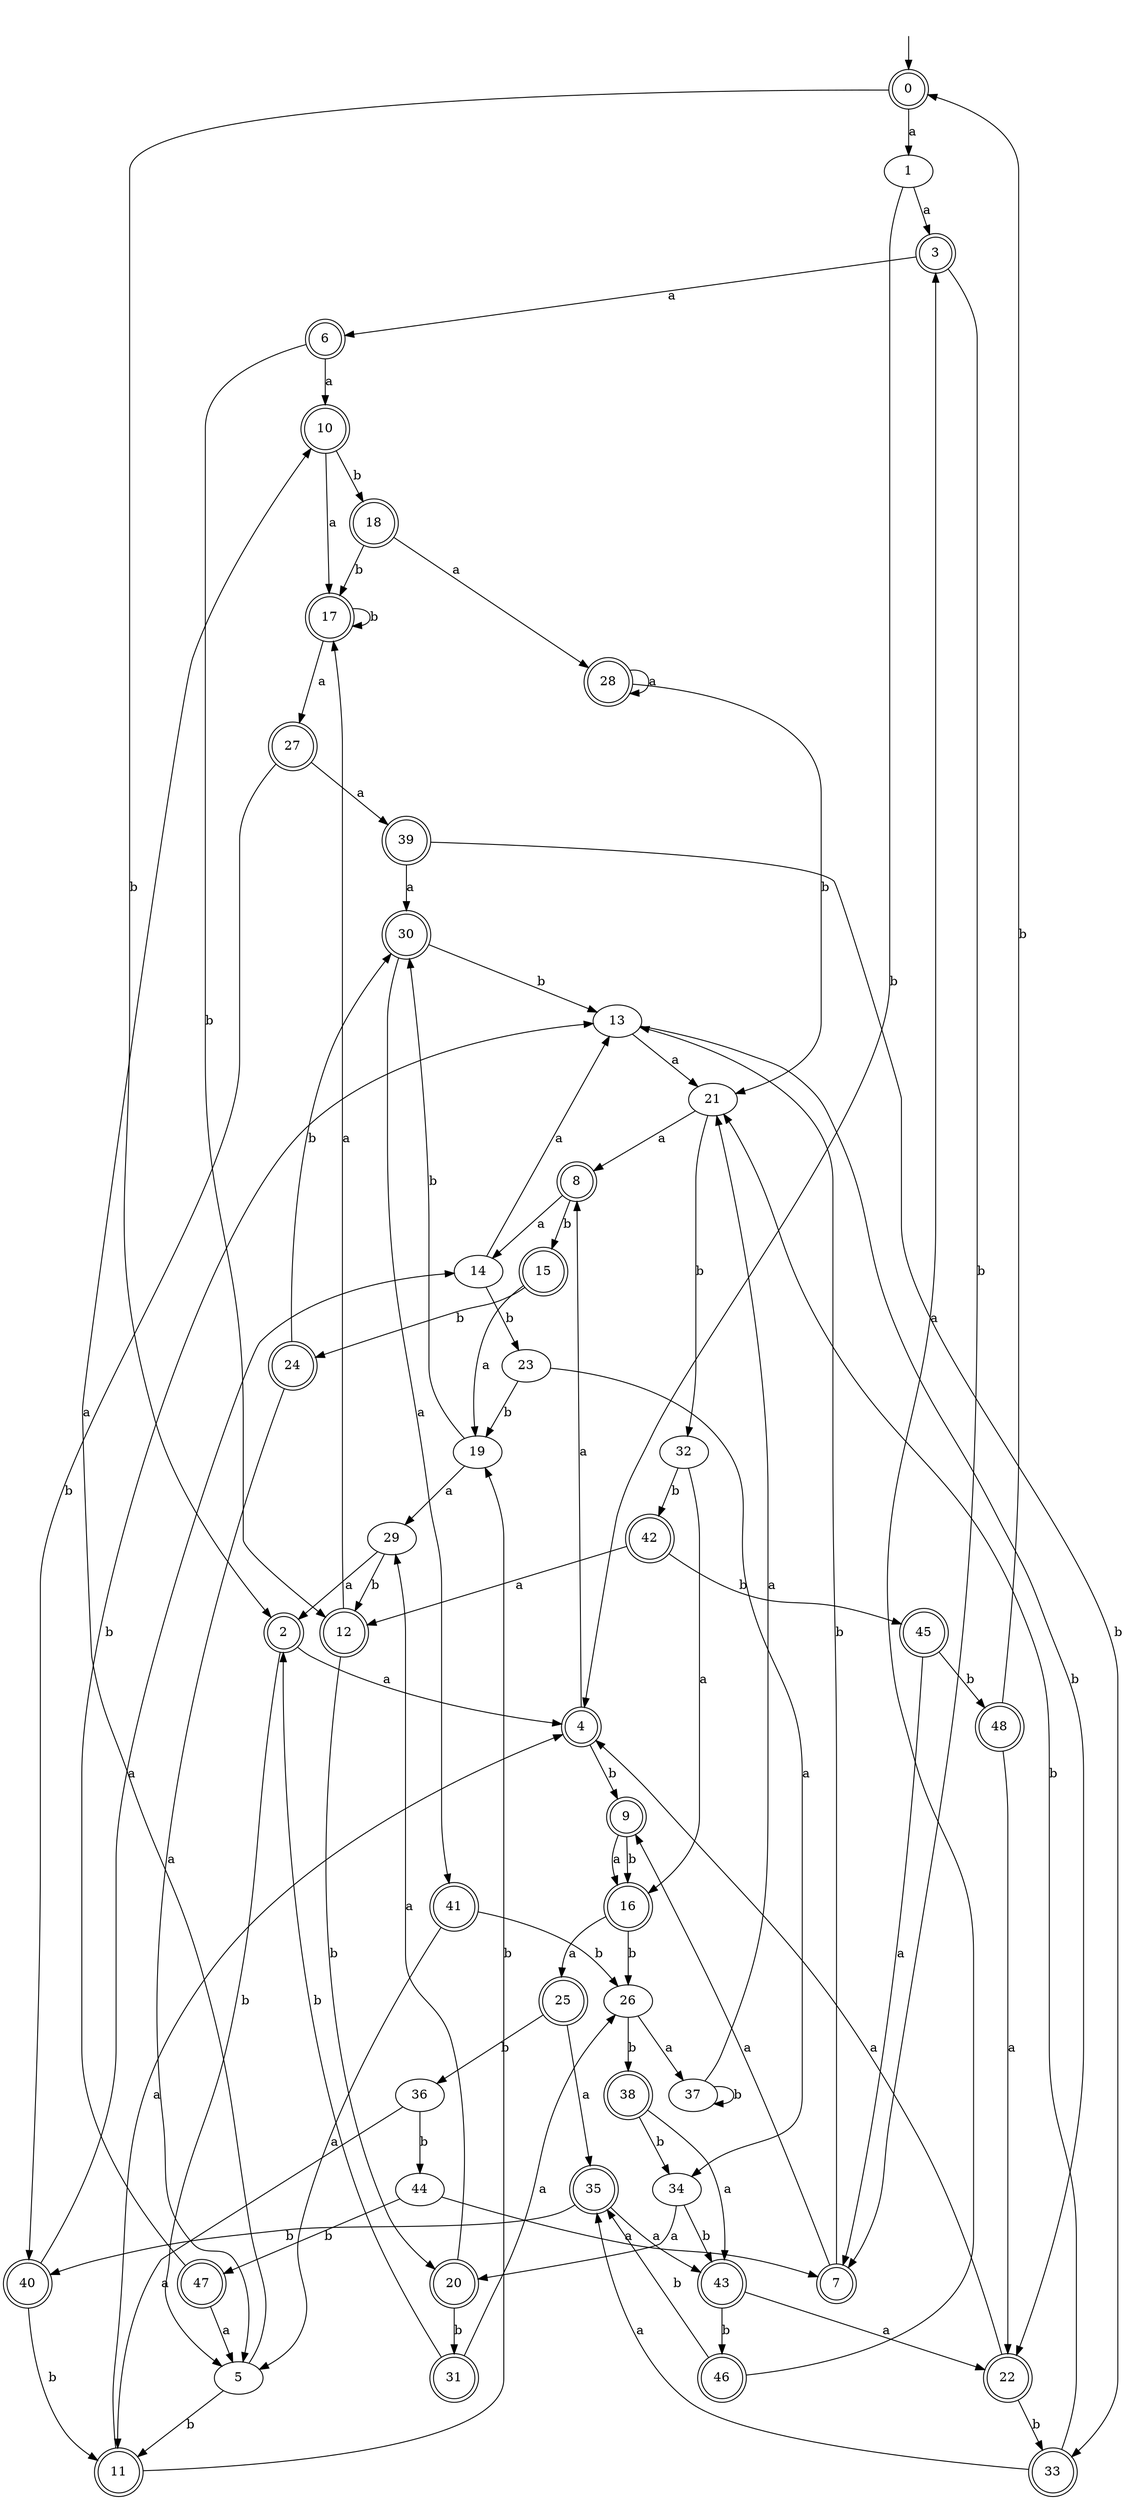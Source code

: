 digraph RandomDFA {
  __start0 [label="", shape=none];
  __start0 -> 0 [label=""];
  0 [shape=circle] [shape=doublecircle]
  0 -> 1 [label="a"]
  0 -> 2 [label="b"]
  1
  1 -> 3 [label="a"]
  1 -> 4 [label="b"]
  2 [shape=doublecircle]
  2 -> 4 [label="a"]
  2 -> 5 [label="b"]
  3 [shape=doublecircle]
  3 -> 6 [label="a"]
  3 -> 7 [label="b"]
  4 [shape=doublecircle]
  4 -> 8 [label="a"]
  4 -> 9 [label="b"]
  5
  5 -> 10 [label="a"]
  5 -> 11 [label="b"]
  6 [shape=doublecircle]
  6 -> 10 [label="a"]
  6 -> 12 [label="b"]
  7 [shape=doublecircle]
  7 -> 9 [label="a"]
  7 -> 13 [label="b"]
  8 [shape=doublecircle]
  8 -> 14 [label="a"]
  8 -> 15 [label="b"]
  9 [shape=doublecircle]
  9 -> 16 [label="a"]
  9 -> 16 [label="b"]
  10 [shape=doublecircle]
  10 -> 17 [label="a"]
  10 -> 18 [label="b"]
  11 [shape=doublecircle]
  11 -> 4 [label="a"]
  11 -> 19 [label="b"]
  12 [shape=doublecircle]
  12 -> 17 [label="a"]
  12 -> 20 [label="b"]
  13
  13 -> 21 [label="a"]
  13 -> 22 [label="b"]
  14
  14 -> 13 [label="a"]
  14 -> 23 [label="b"]
  15 [shape=doublecircle]
  15 -> 19 [label="a"]
  15 -> 24 [label="b"]
  16 [shape=doublecircle]
  16 -> 25 [label="a"]
  16 -> 26 [label="b"]
  17 [shape=doublecircle]
  17 -> 27 [label="a"]
  17 -> 17 [label="b"]
  18 [shape=doublecircle]
  18 -> 28 [label="a"]
  18 -> 17 [label="b"]
  19
  19 -> 29 [label="a"]
  19 -> 30 [label="b"]
  20 [shape=doublecircle]
  20 -> 29 [label="a"]
  20 -> 31 [label="b"]
  21
  21 -> 8 [label="a"]
  21 -> 32 [label="b"]
  22 [shape=doublecircle]
  22 -> 4 [label="a"]
  22 -> 33 [label="b"]
  23
  23 -> 34 [label="a"]
  23 -> 19 [label="b"]
  24 [shape=doublecircle]
  24 -> 5 [label="a"]
  24 -> 30 [label="b"]
  25 [shape=doublecircle]
  25 -> 35 [label="a"]
  25 -> 36 [label="b"]
  26
  26 -> 37 [label="a"]
  26 -> 38 [label="b"]
  27 [shape=doublecircle]
  27 -> 39 [label="a"]
  27 -> 40 [label="b"]
  28 [shape=doublecircle]
  28 -> 28 [label="a"]
  28 -> 21 [label="b"]
  29
  29 -> 2 [label="a"]
  29 -> 12 [label="b"]
  30 [shape=doublecircle]
  30 -> 41 [label="a"]
  30 -> 13 [label="b"]
  31 [shape=doublecircle]
  31 -> 26 [label="a"]
  31 -> 2 [label="b"]
  32
  32 -> 16 [label="a"]
  32 -> 42 [label="b"]
  33 [shape=doublecircle]
  33 -> 35 [label="a"]
  33 -> 21 [label="b"]
  34
  34 -> 20 [label="a"]
  34 -> 43 [label="b"]
  35 [shape=doublecircle]
  35 -> 43 [label="a"]
  35 -> 40 [label="b"]
  36
  36 -> 11 [label="a"]
  36 -> 44 [label="b"]
  37
  37 -> 21 [label="a"]
  37 -> 37 [label="b"]
  38 [shape=doublecircle]
  38 -> 43 [label="a"]
  38 -> 34 [label="b"]
  39 [shape=doublecircle]
  39 -> 30 [label="a"]
  39 -> 33 [label="b"]
  40 [shape=doublecircle]
  40 -> 14 [label="a"]
  40 -> 11 [label="b"]
  41 [shape=doublecircle]
  41 -> 5 [label="a"]
  41 -> 26 [label="b"]
  42 [shape=doublecircle]
  42 -> 12 [label="a"]
  42 -> 45 [label="b"]
  43 [shape=doublecircle]
  43 -> 22 [label="a"]
  43 -> 46 [label="b"]
  44
  44 -> 7 [label="a"]
  44 -> 47 [label="b"]
  45 [shape=doublecircle]
  45 -> 7 [label="a"]
  45 -> 48 [label="b"]
  46 [shape=doublecircle]
  46 -> 3 [label="a"]
  46 -> 35 [label="b"]
  47 [shape=doublecircle]
  47 -> 5 [label="a"]
  47 -> 13 [label="b"]
  48 [shape=doublecircle]
  48 -> 22 [label="a"]
  48 -> 0 [label="b"]
}
